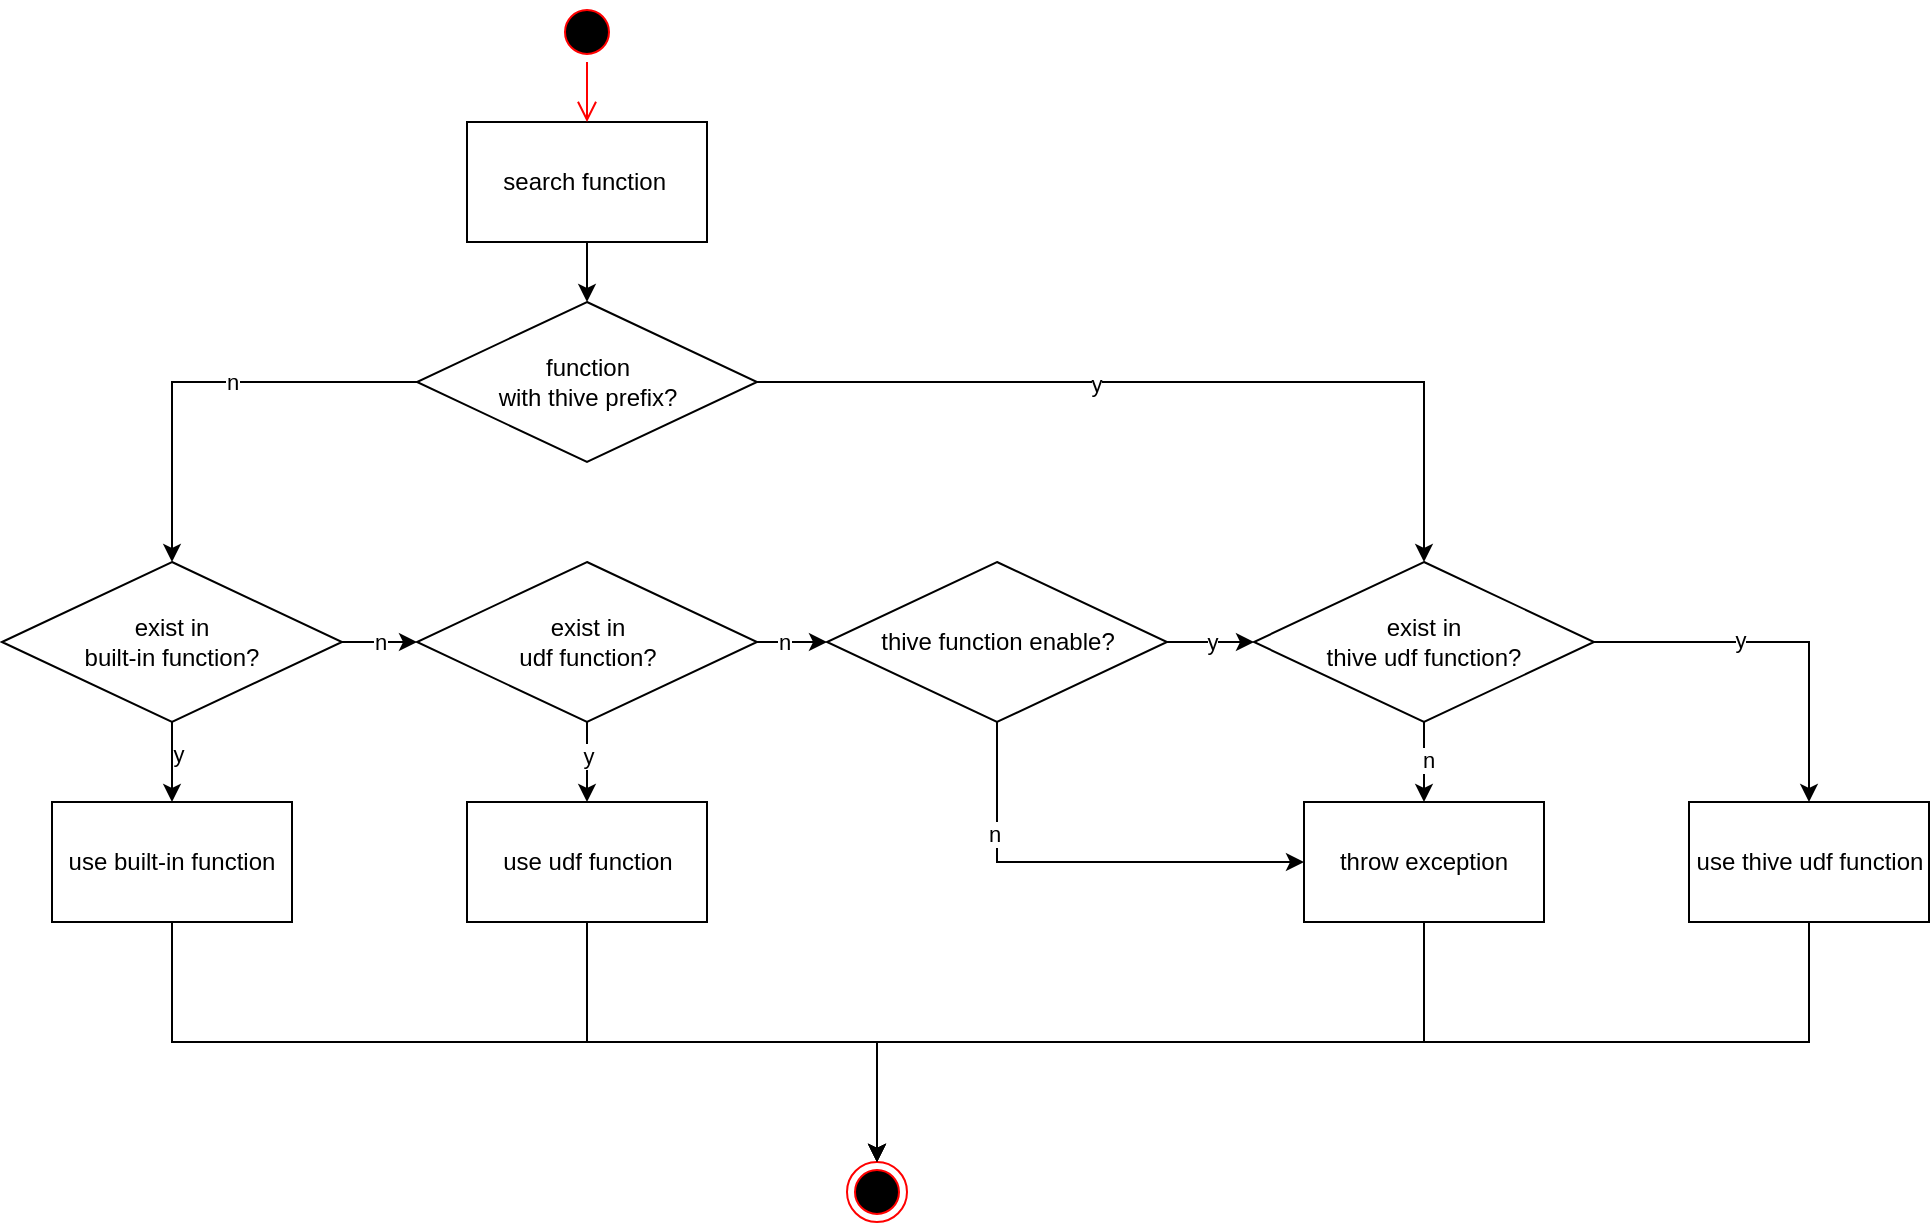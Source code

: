 <mxfile version="21.6.9" type="github">
  <diagram name="第 1 页" id="UPM21AXOTNqL97hx997m">
    <mxGraphModel dx="2896" dy="790" grid="1" gridSize="10" guides="1" tooltips="1" connect="1" arrows="1" fold="1" page="1" pageScale="1" pageWidth="827" pageHeight="1169" math="0" shadow="0">
      <root>
        <mxCell id="0" />
        <mxCell id="1" parent="0" />
        <mxCell id="IvAjmsgnJbrjpKuY-dAH-1" style="edgeStyle=orthogonalEdgeStyle;rounded=0;orthogonalLoop=1;jettySize=auto;html=1;exitX=0;exitY=0.5;exitDx=0;exitDy=0;entryX=0.5;entryY=0;entryDx=0;entryDy=0;" edge="1" parent="1" source="IvAjmsgnJbrjpKuY-dAH-32" target="IvAjmsgnJbrjpKuY-dAH-8">
          <mxGeometry relative="1" as="geometry" />
        </mxCell>
        <mxCell id="IvAjmsgnJbrjpKuY-dAH-2" value="n" style="edgeLabel;html=1;align=center;verticalAlign=middle;resizable=0;points=[];" vertex="1" connectable="0" parent="IvAjmsgnJbrjpKuY-dAH-1">
          <mxGeometry x="-0.13" relative="1" as="geometry">
            <mxPoint as="offset" />
          </mxGeometry>
        </mxCell>
        <mxCell id="IvAjmsgnJbrjpKuY-dAH-3" style="edgeStyle=orthogonalEdgeStyle;rounded=0;orthogonalLoop=1;jettySize=auto;html=1;exitX=0.5;exitY=1;exitDx=0;exitDy=0;entryX=0.5;entryY=0;entryDx=0;entryDy=0;" edge="1" parent="1" source="IvAjmsgnJbrjpKuY-dAH-4" target="IvAjmsgnJbrjpKuY-dAH-32">
          <mxGeometry relative="1" as="geometry">
            <mxPoint x="-900" y="1030" as="targetPoint" />
          </mxGeometry>
        </mxCell>
        <mxCell id="IvAjmsgnJbrjpKuY-dAH-4" value="search function&amp;nbsp;" style="rounded=0;whiteSpace=wrap;html=1;" vertex="1" parent="1">
          <mxGeometry x="-872.5" y="900" width="120" height="60" as="geometry" />
        </mxCell>
        <mxCell id="IvAjmsgnJbrjpKuY-dAH-5" style="edgeStyle=orthogonalEdgeStyle;rounded=0;orthogonalLoop=1;jettySize=auto;html=1;exitX=0.5;exitY=1;exitDx=0;exitDy=0;entryX=0.5;entryY=0;entryDx=0;entryDy=0;" edge="1" parent="1" source="IvAjmsgnJbrjpKuY-dAH-8" target="IvAjmsgnJbrjpKuY-dAH-15">
          <mxGeometry relative="1" as="geometry" />
        </mxCell>
        <mxCell id="IvAjmsgnJbrjpKuY-dAH-6" value="y" style="edgeLabel;html=1;align=center;verticalAlign=middle;resizable=0;points=[];" vertex="1" connectable="0" parent="IvAjmsgnJbrjpKuY-dAH-5">
          <mxGeometry x="-0.225" y="3" relative="1" as="geometry">
            <mxPoint as="offset" />
          </mxGeometry>
        </mxCell>
        <mxCell id="IvAjmsgnJbrjpKuY-dAH-7" value="n" style="edgeStyle=orthogonalEdgeStyle;rounded=0;orthogonalLoop=1;jettySize=auto;html=1;exitX=1;exitY=0.5;exitDx=0;exitDy=0;entryX=0;entryY=0.5;entryDx=0;entryDy=0;" edge="1" parent="1" source="IvAjmsgnJbrjpKuY-dAH-8" target="IvAjmsgnJbrjpKuY-dAH-13">
          <mxGeometry relative="1" as="geometry" />
        </mxCell>
        <mxCell id="IvAjmsgnJbrjpKuY-dAH-8" value="exist in&lt;br&gt;built-in function?" style="rhombus;whiteSpace=wrap;html=1;" vertex="1" parent="1">
          <mxGeometry x="-1105" y="1120" width="170" height="80" as="geometry" />
        </mxCell>
        <mxCell id="IvAjmsgnJbrjpKuY-dAH-9" style="edgeStyle=orthogonalEdgeStyle;rounded=0;orthogonalLoop=1;jettySize=auto;html=1;exitX=0.5;exitY=1;exitDx=0;exitDy=0;entryX=0.5;entryY=0;entryDx=0;entryDy=0;" edge="1" parent="1" source="IvAjmsgnJbrjpKuY-dAH-13" target="IvAjmsgnJbrjpKuY-dAH-27">
          <mxGeometry relative="1" as="geometry" />
        </mxCell>
        <mxCell id="IvAjmsgnJbrjpKuY-dAH-10" value="y" style="edgeLabel;html=1;align=center;verticalAlign=middle;resizable=0;points=[];" vertex="1" connectable="0" parent="IvAjmsgnJbrjpKuY-dAH-9">
          <mxGeometry x="-0.175" relative="1" as="geometry">
            <mxPoint as="offset" />
          </mxGeometry>
        </mxCell>
        <mxCell id="IvAjmsgnJbrjpKuY-dAH-11" style="edgeStyle=orthogonalEdgeStyle;rounded=0;orthogonalLoop=1;jettySize=auto;html=1;exitX=1;exitY=0.5;exitDx=0;exitDy=0;entryX=0;entryY=0.5;entryDx=0;entryDy=0;" edge="1" parent="1" source="IvAjmsgnJbrjpKuY-dAH-13" target="IvAjmsgnJbrjpKuY-dAH-36">
          <mxGeometry relative="1" as="geometry" />
        </mxCell>
        <mxCell id="IvAjmsgnJbrjpKuY-dAH-12" value="n" style="edgeLabel;html=1;align=center;verticalAlign=middle;resizable=0;points=[];" vertex="1" connectable="0" parent="IvAjmsgnJbrjpKuY-dAH-11">
          <mxGeometry x="-0.257" relative="1" as="geometry">
            <mxPoint as="offset" />
          </mxGeometry>
        </mxCell>
        <mxCell id="IvAjmsgnJbrjpKuY-dAH-13" value="exist in&lt;br&gt;udf function?" style="rhombus;whiteSpace=wrap;html=1;" vertex="1" parent="1">
          <mxGeometry x="-897.5" y="1120" width="170" height="80" as="geometry" />
        </mxCell>
        <mxCell id="IvAjmsgnJbrjpKuY-dAH-14" style="edgeStyle=orthogonalEdgeStyle;rounded=0;orthogonalLoop=1;jettySize=auto;html=1;exitX=0.5;exitY=1;exitDx=0;exitDy=0;entryX=0.5;entryY=0;entryDx=0;entryDy=0;" edge="1" parent="1" source="IvAjmsgnJbrjpKuY-dAH-15" target="IvAjmsgnJbrjpKuY-dAH-21">
          <mxGeometry relative="1" as="geometry" />
        </mxCell>
        <mxCell id="IvAjmsgnJbrjpKuY-dAH-15" value="use built-in function" style="rounded=0;whiteSpace=wrap;html=1;" vertex="1" parent="1">
          <mxGeometry x="-1080" y="1240" width="120" height="60" as="geometry" />
        </mxCell>
        <mxCell id="IvAjmsgnJbrjpKuY-dAH-16" style="edgeStyle=orthogonalEdgeStyle;rounded=0;orthogonalLoop=1;jettySize=auto;html=1;exitX=1;exitY=0.5;exitDx=0;exitDy=0;entryX=0.5;entryY=0;entryDx=0;entryDy=0;" edge="1" parent="1" source="IvAjmsgnJbrjpKuY-dAH-20" target="IvAjmsgnJbrjpKuY-dAH-25">
          <mxGeometry relative="1" as="geometry" />
        </mxCell>
        <mxCell id="IvAjmsgnJbrjpKuY-dAH-17" value="y" style="edgeLabel;html=1;align=center;verticalAlign=middle;resizable=0;points=[];" vertex="1" connectable="0" parent="IvAjmsgnJbrjpKuY-dAH-16">
          <mxGeometry x="-0.225" y="1" relative="1" as="geometry">
            <mxPoint as="offset" />
          </mxGeometry>
        </mxCell>
        <mxCell id="IvAjmsgnJbrjpKuY-dAH-18" style="edgeStyle=orthogonalEdgeStyle;rounded=0;orthogonalLoop=1;jettySize=auto;html=1;entryX=0.5;entryY=0;entryDx=0;entryDy=0;exitX=0.5;exitY=1;exitDx=0;exitDy=0;" edge="1" parent="1" source="IvAjmsgnJbrjpKuY-dAH-20" target="IvAjmsgnJbrjpKuY-dAH-29">
          <mxGeometry relative="1" as="geometry">
            <mxPoint x="-174" y="1220" as="targetPoint" />
            <mxPoint x="-490" y="1230" as="sourcePoint" />
          </mxGeometry>
        </mxCell>
        <mxCell id="IvAjmsgnJbrjpKuY-dAH-19" value="n" style="edgeLabel;html=1;align=center;verticalAlign=middle;resizable=0;points=[];" vertex="1" connectable="0" parent="IvAjmsgnJbrjpKuY-dAH-18">
          <mxGeometry x="-0.131" y="1" relative="1" as="geometry">
            <mxPoint x="1" y="1" as="offset" />
          </mxGeometry>
        </mxCell>
        <mxCell id="IvAjmsgnJbrjpKuY-dAH-20" value="exist in&lt;br&gt;thive udf function?" style="rhombus;whiteSpace=wrap;html=1;" vertex="1" parent="1">
          <mxGeometry x="-479" y="1120" width="170" height="80" as="geometry" />
        </mxCell>
        <mxCell id="IvAjmsgnJbrjpKuY-dAH-21" value="" style="ellipse;html=1;shape=endState;fillColor=#000000;strokeColor=#ff0000;" vertex="1" parent="1">
          <mxGeometry x="-682.5" y="1420" width="30" height="30" as="geometry" />
        </mxCell>
        <mxCell id="IvAjmsgnJbrjpKuY-dAH-22" value="" style="ellipse;html=1;shape=startState;fillColor=#000000;strokeColor=#ff0000;" vertex="1" parent="1">
          <mxGeometry x="-827.5" y="840" width="30" height="30" as="geometry" />
        </mxCell>
        <mxCell id="IvAjmsgnJbrjpKuY-dAH-23" value="" style="edgeStyle=orthogonalEdgeStyle;html=1;verticalAlign=bottom;endArrow=open;endSize=8;strokeColor=#ff0000;rounded=0;entryX=0.5;entryY=0;entryDx=0;entryDy=0;" edge="1" parent="1" source="IvAjmsgnJbrjpKuY-dAH-22" target="IvAjmsgnJbrjpKuY-dAH-4">
          <mxGeometry relative="1" as="geometry">
            <mxPoint x="-1020" y="960" as="targetPoint" />
          </mxGeometry>
        </mxCell>
        <mxCell id="IvAjmsgnJbrjpKuY-dAH-24" style="edgeStyle=orthogonalEdgeStyle;rounded=0;orthogonalLoop=1;jettySize=auto;html=1;exitX=0.5;exitY=1;exitDx=0;exitDy=0;entryX=0.5;entryY=0;entryDx=0;entryDy=0;" edge="1" parent="1" source="IvAjmsgnJbrjpKuY-dAH-25" target="IvAjmsgnJbrjpKuY-dAH-21">
          <mxGeometry relative="1" as="geometry" />
        </mxCell>
        <mxCell id="IvAjmsgnJbrjpKuY-dAH-25" value="use thive udf function" style="rounded=0;whiteSpace=wrap;html=1;" vertex="1" parent="1">
          <mxGeometry x="-261.5" y="1240" width="120" height="60" as="geometry" />
        </mxCell>
        <mxCell id="IvAjmsgnJbrjpKuY-dAH-26" style="edgeStyle=orthogonalEdgeStyle;rounded=0;orthogonalLoop=1;jettySize=auto;html=1;exitX=0.5;exitY=1;exitDx=0;exitDy=0;entryX=0.5;entryY=0;entryDx=0;entryDy=0;" edge="1" parent="1" source="IvAjmsgnJbrjpKuY-dAH-27" target="IvAjmsgnJbrjpKuY-dAH-21">
          <mxGeometry relative="1" as="geometry" />
        </mxCell>
        <mxCell id="IvAjmsgnJbrjpKuY-dAH-27" value="use udf function" style="rounded=0;whiteSpace=wrap;html=1;" vertex="1" parent="1">
          <mxGeometry x="-872.5" y="1240" width="120" height="60" as="geometry" />
        </mxCell>
        <mxCell id="IvAjmsgnJbrjpKuY-dAH-28" style="edgeStyle=orthogonalEdgeStyle;rounded=0;orthogonalLoop=1;jettySize=auto;html=1;exitX=0.5;exitY=1;exitDx=0;exitDy=0;entryX=0.5;entryY=0;entryDx=0;entryDy=0;" edge="1" parent="1" source="IvAjmsgnJbrjpKuY-dAH-29" target="IvAjmsgnJbrjpKuY-dAH-21">
          <mxGeometry relative="1" as="geometry" />
        </mxCell>
        <mxCell id="IvAjmsgnJbrjpKuY-dAH-29" value="throw exception" style="rounded=0;whiteSpace=wrap;html=1;" vertex="1" parent="1">
          <mxGeometry x="-454" y="1240" width="120" height="60" as="geometry" />
        </mxCell>
        <mxCell id="IvAjmsgnJbrjpKuY-dAH-30" style="edgeStyle=orthogonalEdgeStyle;rounded=0;orthogonalLoop=1;jettySize=auto;html=1;exitX=1;exitY=0.5;exitDx=0;exitDy=0;entryX=0.5;entryY=0;entryDx=0;entryDy=0;" edge="1" parent="1" source="IvAjmsgnJbrjpKuY-dAH-32" target="IvAjmsgnJbrjpKuY-dAH-20">
          <mxGeometry relative="1" as="geometry" />
        </mxCell>
        <mxCell id="IvAjmsgnJbrjpKuY-dAH-31" value="y" style="edgeLabel;html=1;align=center;verticalAlign=middle;resizable=0;points=[];" vertex="1" connectable="0" parent="IvAjmsgnJbrjpKuY-dAH-30">
          <mxGeometry x="-0.2" relative="1" as="geometry">
            <mxPoint y="1" as="offset" />
          </mxGeometry>
        </mxCell>
        <mxCell id="IvAjmsgnJbrjpKuY-dAH-32" value="function &lt;br&gt;with thive prefix?" style="rhombus;whiteSpace=wrap;html=1;" vertex="1" parent="1">
          <mxGeometry x="-897.5" y="990" width="170" height="80" as="geometry" />
        </mxCell>
        <mxCell id="IvAjmsgnJbrjpKuY-dAH-33" value="y" style="edgeStyle=orthogonalEdgeStyle;rounded=0;orthogonalLoop=1;jettySize=auto;html=1;exitX=1;exitY=0.5;exitDx=0;exitDy=0;entryX=0;entryY=0.5;entryDx=0;entryDy=0;" edge="1" parent="1" source="IvAjmsgnJbrjpKuY-dAH-36" target="IvAjmsgnJbrjpKuY-dAH-20">
          <mxGeometry relative="1" as="geometry" />
        </mxCell>
        <mxCell id="IvAjmsgnJbrjpKuY-dAH-34" style="edgeStyle=orthogonalEdgeStyle;rounded=0;orthogonalLoop=1;jettySize=auto;html=1;exitX=0.5;exitY=1;exitDx=0;exitDy=0;entryX=0;entryY=0.5;entryDx=0;entryDy=0;" edge="1" parent="1" source="IvAjmsgnJbrjpKuY-dAH-36" target="IvAjmsgnJbrjpKuY-dAH-29">
          <mxGeometry relative="1" as="geometry" />
        </mxCell>
        <mxCell id="IvAjmsgnJbrjpKuY-dAH-35" value="n" style="edgeLabel;html=1;align=center;verticalAlign=middle;resizable=0;points=[];" vertex="1" connectable="0" parent="IvAjmsgnJbrjpKuY-dAH-34">
          <mxGeometry x="-0.503" y="-2" relative="1" as="geometry">
            <mxPoint as="offset" />
          </mxGeometry>
        </mxCell>
        <mxCell id="IvAjmsgnJbrjpKuY-dAH-36" value="thive function enable?" style="rhombus;whiteSpace=wrap;html=1;" vertex="1" parent="1">
          <mxGeometry x="-692.5" y="1120" width="170" height="80" as="geometry" />
        </mxCell>
      </root>
    </mxGraphModel>
  </diagram>
</mxfile>
